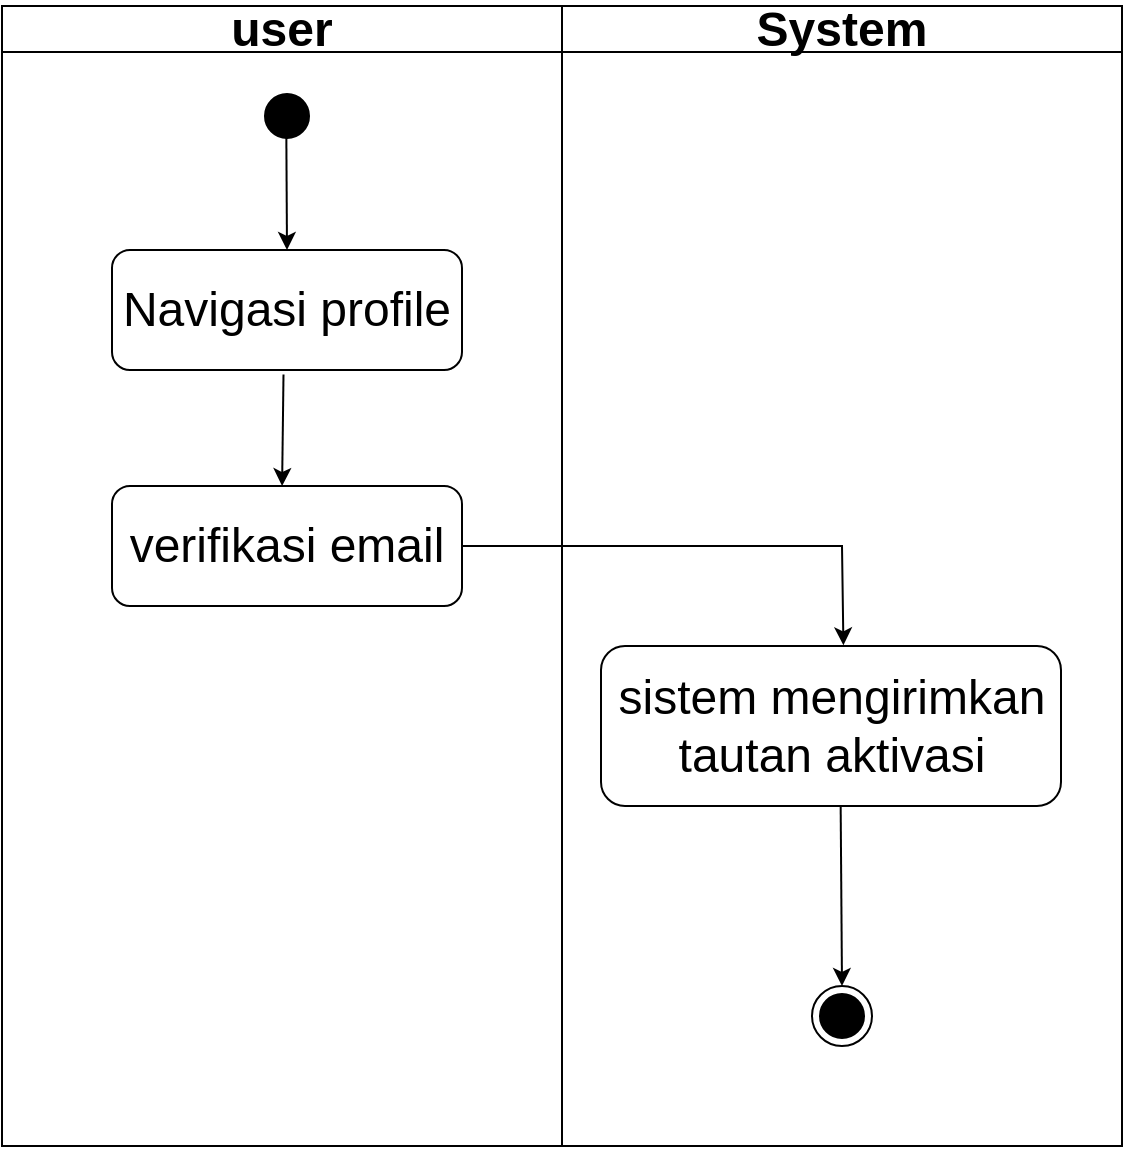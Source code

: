 <mxfile version="17.4.6" type="device"><diagram name="Page-1" id="e7e014a7-5840-1c2e-5031-d8a46d1fe8dd"><mxGraphModel dx="2076" dy="1218" grid="1" gridSize="10" guides="1" tooltips="1" connect="1" arrows="1" fold="1" page="1" pageScale="1" pageWidth="1169" pageHeight="827" background="none" math="0" shadow="0"><root><mxCell id="0"/><mxCell id="1" parent="0"/><mxCell id="2" value="user" style="swimlane;whiteSpace=wrap;fontSize=24;startSize=23;" parent="1" vertex="1"><mxGeometry x="130" y="30" width="280" height="570" as="geometry"/></mxCell><mxCell id="5" value="" style="ellipse;shape=startState;fillColor=#000000;strokeColor=#000000;" parent="2" vertex="1"><mxGeometry x="127.5" y="40" width="30" height="30" as="geometry"/></mxCell><mxCell id="II41K0eMZgXKt3YE9OYh-41" value="&lt;font style=&quot;font-size: 24px&quot;&gt;Navigasi profile&lt;/font&gt;" style="rounded=1;whiteSpace=wrap;html=1;" parent="2" vertex="1"><mxGeometry x="55" y="122" width="175" height="60" as="geometry"/></mxCell><mxCell id="II41K0eMZgXKt3YE9OYh-42" value="" style="endArrow=classic;html=1;rounded=0;exitX=0.489;exitY=0.845;exitDx=0;exitDy=0;entryX=0.5;entryY=0;entryDx=0;entryDy=0;exitPerimeter=0;" parent="2" source="5" target="II41K0eMZgXKt3YE9OYh-41" edge="1"><mxGeometry width="50" height="50" relative="1" as="geometry"><mxPoint x="335.5" y="302" as="sourcePoint"/><mxPoint x="385.5" y="252" as="targetPoint"/></mxGeometry></mxCell><mxCell id="8lOWbgfnWCUgIReYuLv_-10" value="&lt;font style=&quot;font-size: 24px&quot;&gt;verifikasi email&lt;/font&gt;" style="rounded=1;whiteSpace=wrap;html=1;" parent="2" vertex="1"><mxGeometry x="55" y="240" width="175" height="60" as="geometry"/></mxCell><mxCell id="8lOWbgfnWCUgIReYuLv_-11" value="" style="endArrow=classic;html=1;rounded=0;fontSize=24;exitX=0.49;exitY=1.038;exitDx=0;exitDy=0;exitPerimeter=0;entryX=0.486;entryY=0;entryDx=0;entryDy=0;entryPerimeter=0;" parent="2" source="II41K0eMZgXKt3YE9OYh-41" target="8lOWbgfnWCUgIReYuLv_-10" edge="1"><mxGeometry width="50" height="50" relative="1" as="geometry"><mxPoint x="130" y="240" as="sourcePoint"/><mxPoint x="180" y="190" as="targetPoint"/></mxGeometry></mxCell><mxCell id="3" value="System" style="swimlane;whiteSpace=wrap;startSize=23;fontSize=24;" parent="1" vertex="1"><mxGeometry x="410" y="30" width="280" height="570" as="geometry"/></mxCell><mxCell id="Wj1nUQI82RnJlkXifdVC-5" value="&lt;span style=&quot;font-size: 24px&quot;&gt;sistem mengirimkan tautan aktivasi&lt;/span&gt;" style="rounded=1;whiteSpace=wrap;html=1;" parent="3" vertex="1"><mxGeometry x="19.5" y="320" width="230" height="80" as="geometry"/></mxCell><mxCell id="II41K0eMZgXKt3YE9OYh-58" value="" style="ellipse;html=1;shape=endState;fillColor=#000000;strokeColor=#000000;fontSize=10;" parent="3" vertex="1"><mxGeometry x="125" y="490" width="30" height="30" as="geometry"/></mxCell><mxCell id="wrvA2r4AQ_Cy9ko2QW6i-6" value="" style="endArrow=classic;html=1;rounded=0;exitX=0.521;exitY=1;exitDx=0;exitDy=0;entryX=0.5;entryY=0;entryDx=0;entryDy=0;exitPerimeter=0;" edge="1" parent="3" source="Wj1nUQI82RnJlkXifdVC-5" target="II41K0eMZgXKt3YE9OYh-58"><mxGeometry width="50" height="50" relative="1" as="geometry"><mxPoint x="170" y="480" as="sourcePoint"/><mxPoint x="220" y="430" as="targetPoint"/></mxGeometry></mxCell><mxCell id="8lOWbgfnWCUgIReYuLv_-12" value="" style="endArrow=classic;html=1;rounded=0;fontSize=24;exitX=1;exitY=0.5;exitDx=0;exitDy=0;entryX=0.527;entryY=-0.004;entryDx=0;entryDy=0;entryPerimeter=0;" parent="1" source="8lOWbgfnWCUgIReYuLv_-10" target="Wj1nUQI82RnJlkXifdVC-5" edge="1"><mxGeometry width="50" height="50" relative="1" as="geometry"><mxPoint x="370" y="330" as="sourcePoint"/><mxPoint x="530" y="300" as="targetPoint"/><Array as="points"><mxPoint x="550" y="300"/></Array></mxGeometry></mxCell></root></mxGraphModel></diagram></mxfile>
